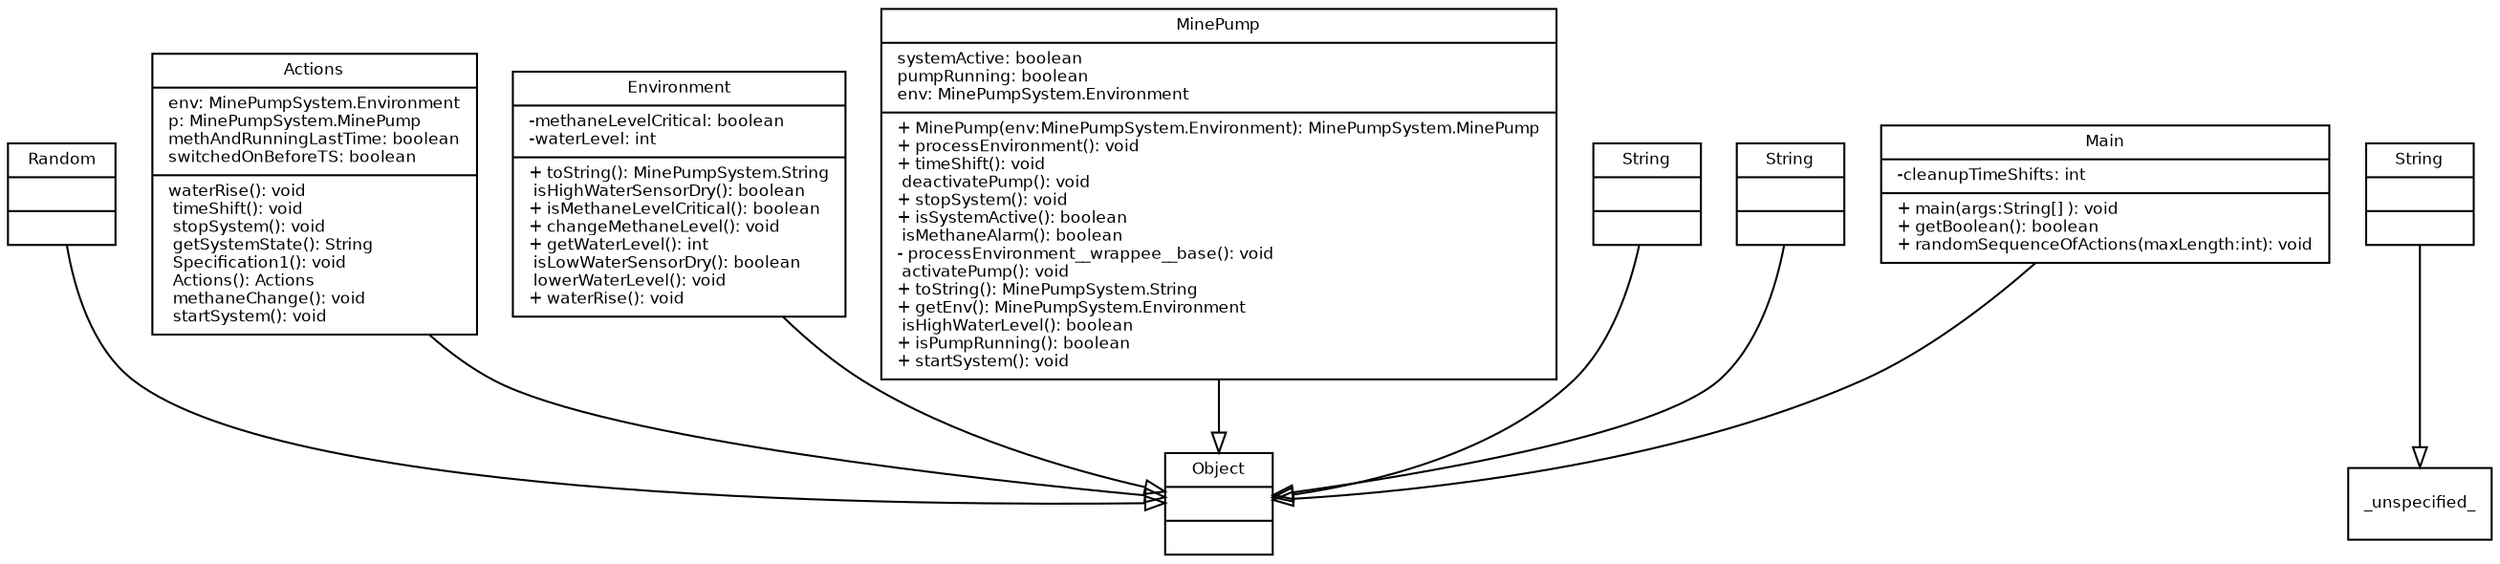 digraph TypeHierarchy { 
        fontname = "Bitstream Vera Sans"
        fontsize = 8

        node [
                  fontname = "Bitstream Vera Sans"
                  fontsize = 8
                  shape = "record"
        ]

        edge [
                  fontname = "Bitstream Vera Sans"
                  fontsize = 8
        ]

        Random [
                  label = "{Random||}"
        ]

        Actions [
                  label = "{Actions|env: MinePumpSystem.Environment\lp: MinePumpSystem.MinePump\lmethAndRunningLastTime: boolean\lswitchedOnBeforeTS: boolean\l| waterRise(): void\l timeShift(): void\l stopSystem(): void\l getSystemState(): String\l Specification1(): void\l Actions(): Actions\l methaneChange(): void\l startSystem(): void\l}"
        ]

        MinePumpSystem_Environment [
                  label = "{Environment|-methaneLevelCritical: boolean\l-waterLevel: int\l|+ toString(): MinePumpSystem.String\l isHighWaterSensorDry(): boolean\l+ isMethaneLevelCritical(): boolean\l+ changeMethaneLevel(): void\l+ getWaterLevel(): int\l isLowWaterSensorDry(): boolean\l lowerWaterLevel(): void\l+ waterRise(): void\l}"
        ]

        MinePumpSystem_MinePump [
                  label = "{MinePump|systemActive: boolean\lpumpRunning: boolean\lenv: MinePumpSystem.Environment\l|+ MinePump(env:MinePumpSystem.Environment): MinePumpSystem.MinePump\l+ processEnvironment(): void\l+ timeShift(): void\l deactivatePump(): void\l+ stopSystem(): void\l+ isSystemActive(): boolean\l isMethaneAlarm(): boolean\l- processEnvironment__wrappee__base(): void\l activatePump(): void\l+ toString(): MinePumpSystem.String\l+ getEnv(): MinePumpSystem.Environment\l isHighWaterLevel(): boolean\l+ isPumpRunning(): boolean\l+ startSystem(): void\l}"
        ]

        String [
                  label = "{String||}"
        ]

        java_lang_String [
                  label = "{String||}"
        ]

        java_lang_Object [
                  label = "{Object||}"
        ]

        MinePumpSystem_String [
                  label = "{String||}"
        ]

        Main [
                  label = "{Main|-cleanupTimeShifts: int\l|+ main(args:String[] ): void\l+ getBoolean(): boolean\l+ randomSequenceOfActions(maxLength:int): void\l}"
        ]

        edge [
                  arrowhead = "empty"
                  style = "solid"
                  arrowtail = "none"
        ]

        Random -> java_lang_Object
        Actions -> java_lang_Object
        MinePumpSystem_Environment -> java_lang_Object
        MinePumpSystem_MinePump -> java_lang_Object
        String -> _unspecified_
        java_lang_String -> java_lang_Object
        MinePumpSystem_String -> java_lang_Object
        Main -> java_lang_Object
        edge [
                  arrowhead = "empty"
                  style = "dashed"
                  arrowtail = "none"
        ]

        edge [
                  arrowhead = "normal"
                  style = "solid"
                  arrowtail = "odot"
        ]

}